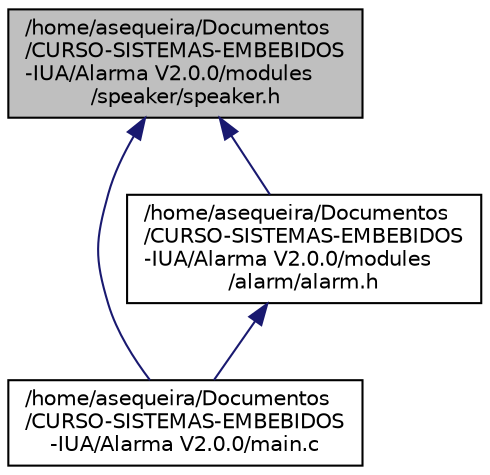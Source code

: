 digraph "/home/asequeira/Documentos/CURSO-SISTEMAS-EMBEBIDOS-IUA/Alarma V2.0.0/modules/speaker/speaker.h"
{
 // LATEX_PDF_SIZE
  edge [fontname="Helvetica",fontsize="10",labelfontname="Helvetica",labelfontsize="10"];
  node [fontname="Helvetica",fontsize="10",shape=record];
  Node1 [label="/home/asequeira/Documentos\l/CURSO-SISTEMAS-EMBEBIDOS\l-IUA/Alarma V2.0.0/modules\l/speaker/speaker.h",height=0.2,width=0.4,color="black", fillcolor="grey75", style="filled", fontcolor="black",tooltip="Archivo de código fuente para el modulo speaker."];
  Node1 -> Node2 [dir="back",color="midnightblue",fontsize="10",style="solid",fontname="Helvetica"];
  Node2 [label="/home/asequeira/Documentos\l/CURSO-SISTEMAS-EMBEBIDOS\l-IUA/Alarma V2.0.0/main.c",height=0.2,width=0.4,color="black", fillcolor="white", style="filled",URL="$main_8c.html",tooltip="Archivo de código fuente del archivo principal."];
  Node1 -> Node3 [dir="back",color="midnightblue",fontsize="10",style="solid",fontname="Helvetica"];
  Node3 [label="/home/asequeira/Documentos\l/CURSO-SISTEMAS-EMBEBIDOS\l-IUA/Alarma V2.0.0/modules\l/alarm/alarm.h",height=0.2,width=0.4,color="black", fillcolor="white", style="filled",URL="$alarm_8h.html",tooltip="Archivo de código fuente de la estructura alarm y sus funciones."];
  Node3 -> Node2 [dir="back",color="midnightblue",fontsize="10",style="solid",fontname="Helvetica"];
}
